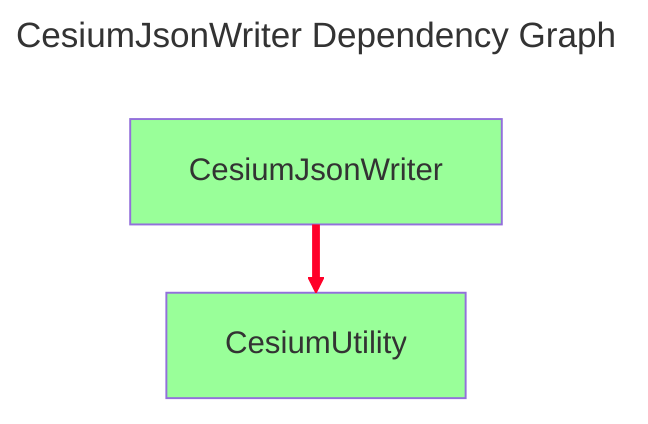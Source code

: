 ---
config:
  layout: elk
title: CesiumJsonWriter Dependency Graph
---
graph TD
  classDef dependencyNode fill:#fff,stroke:#ccc,color:#666
  classDef libraryNode fill:#9f9
  CesiumJsonWriter[CesiumJsonWriter] --> CesiumUtility[CesiumUtility]
  class CesiumUtility,CesiumJsonWriter libraryNode
  linkStyle 0 stroke:#ff0029,stroke-width:4px
